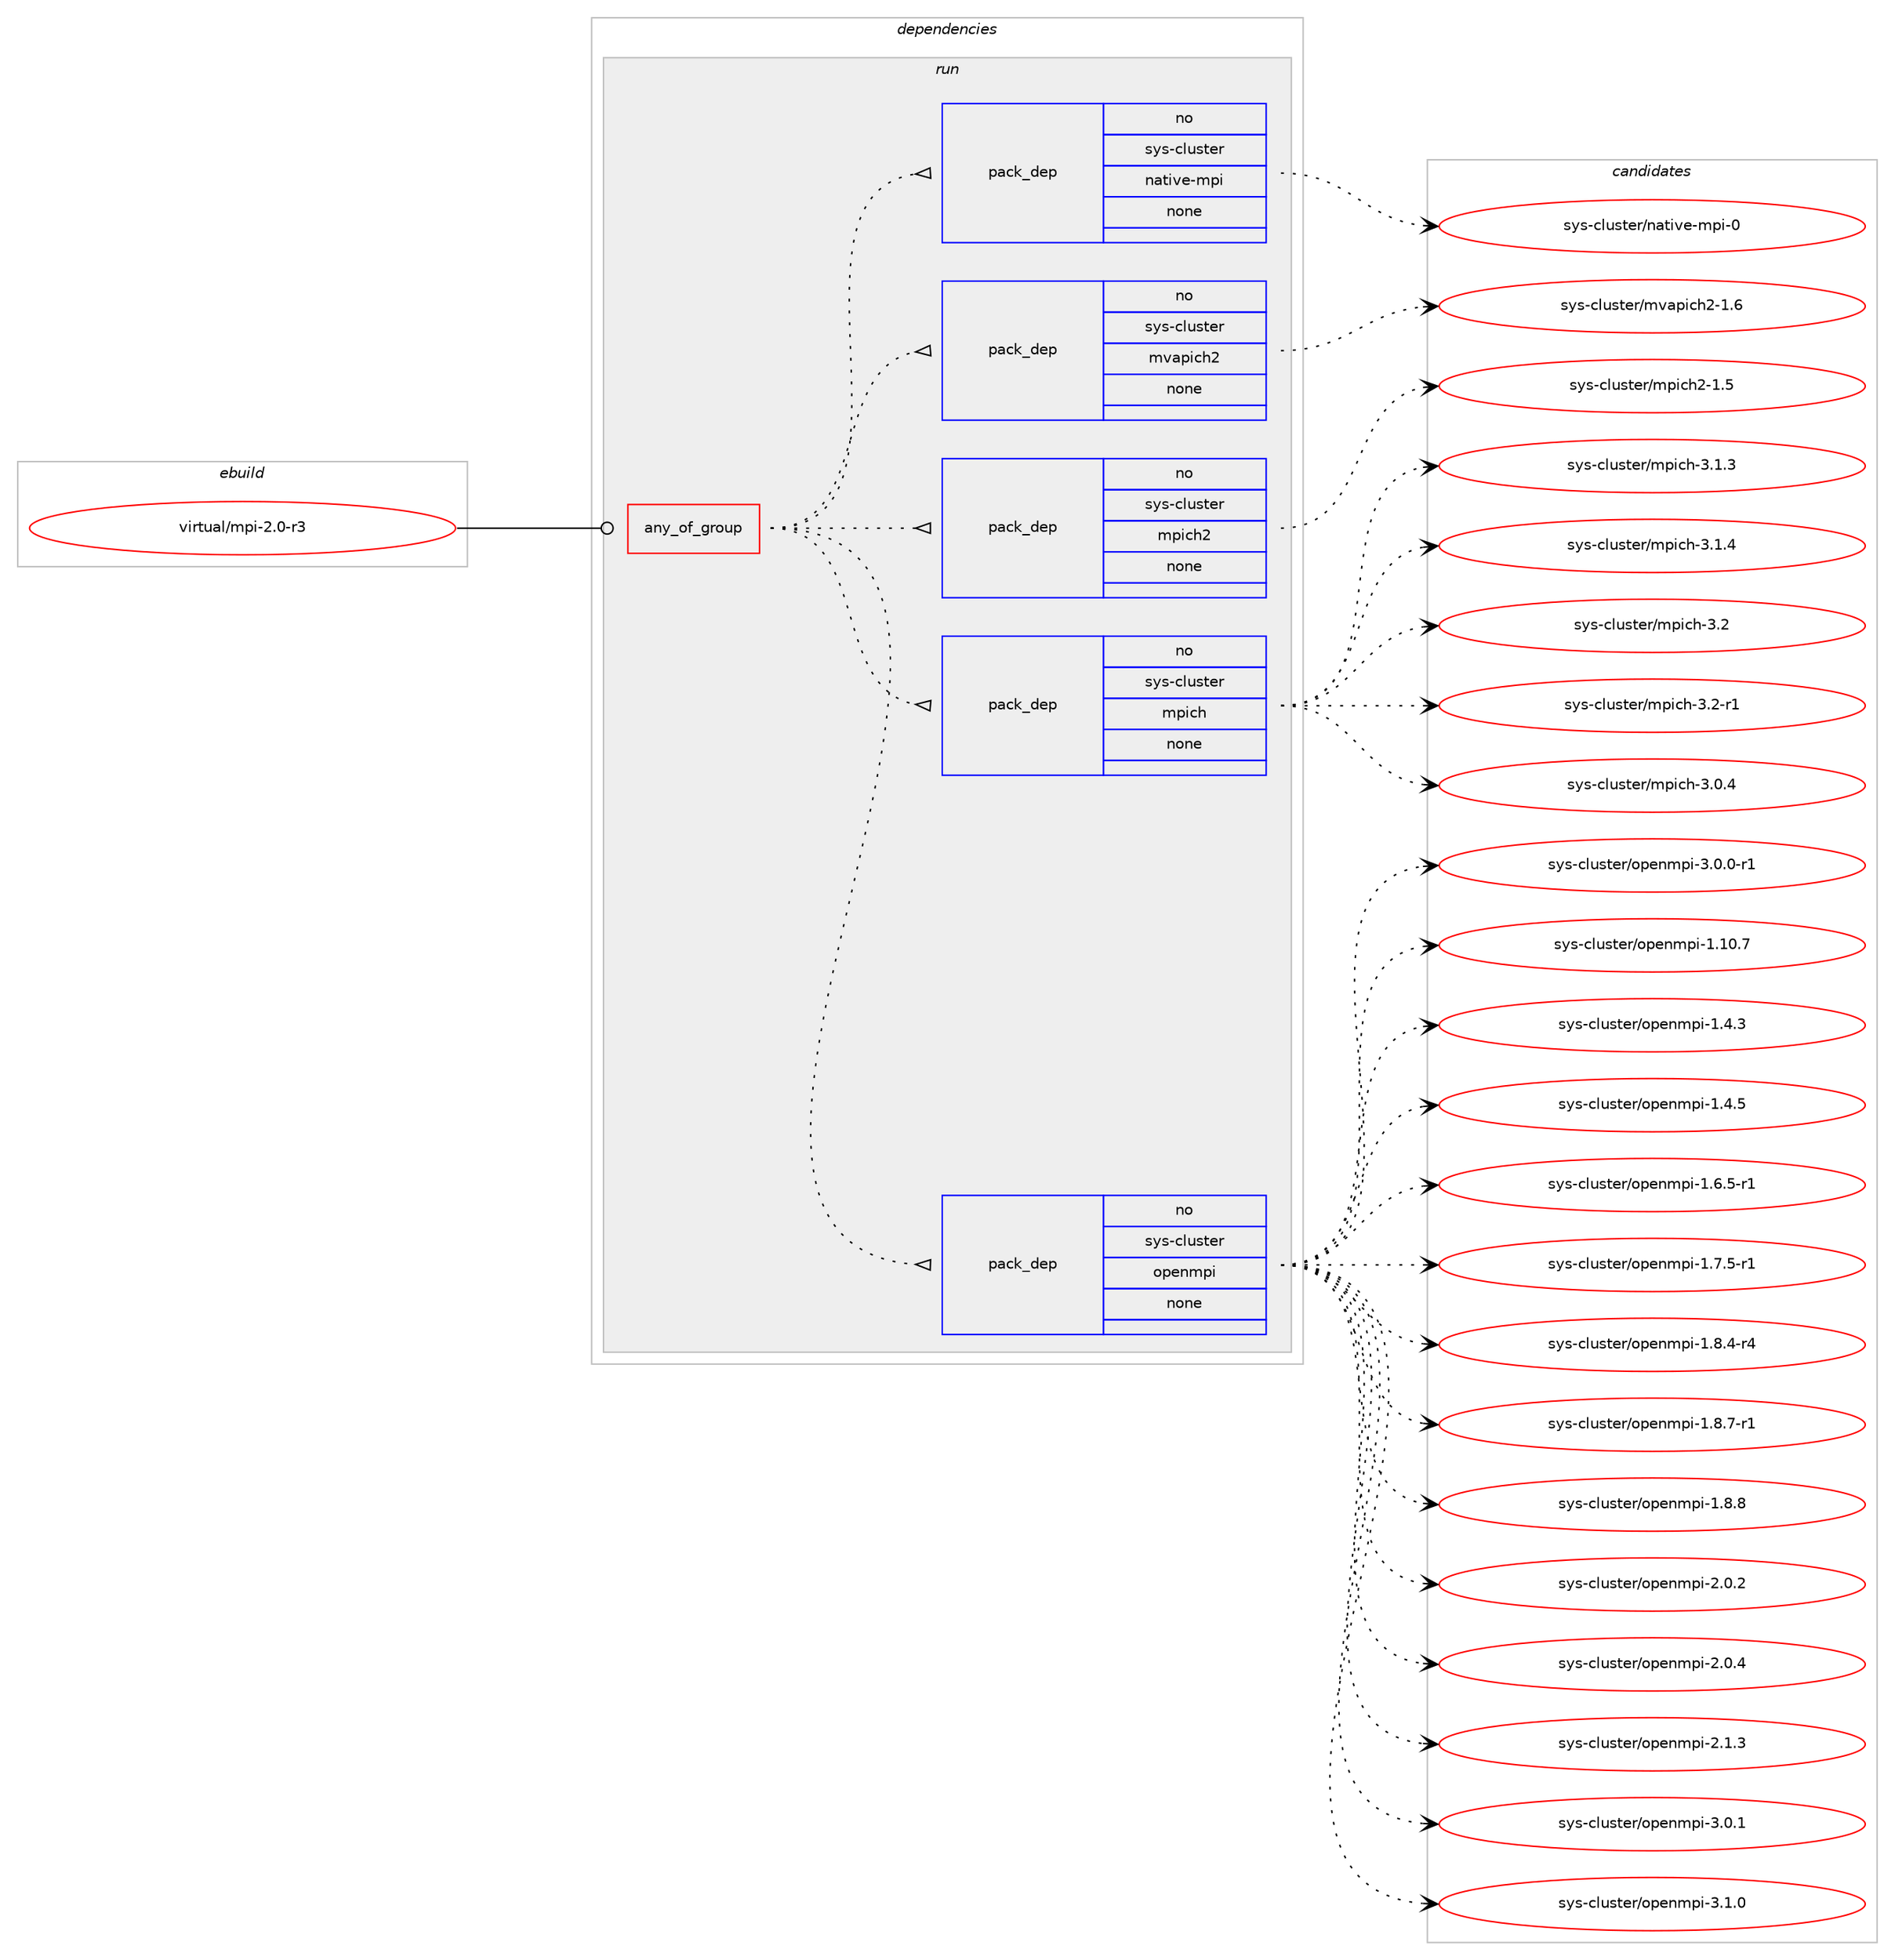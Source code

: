digraph prolog {

# *************
# Graph options
# *************

newrank=true;
concentrate=true;
compound=true;
graph [rankdir=LR,fontname=Helvetica,fontsize=10,ranksep=1.5];#, ranksep=2.5, nodesep=0.2];
edge  [arrowhead=vee];
node  [fontname=Helvetica,fontsize=10];

# **********
# The ebuild
# **********

subgraph cluster_leftcol {
color=gray;
rank=same;
label=<<i>ebuild</i>>;
id [label="virtual/mpi-2.0-r3", color=red, width=4, href="../virtual/mpi-2.0-r3.svg"];
}

# ****************
# The dependencies
# ****************

subgraph cluster_midcol {
color=gray;
label=<<i>dependencies</i>>;
subgraph cluster_compile {
fillcolor="#eeeeee";
style=filled;
label=<<i>compile</i>>;
}
subgraph cluster_compileandrun {
fillcolor="#eeeeee";
style=filled;
label=<<i>compile and run</i>>;
}
subgraph cluster_run {
fillcolor="#eeeeee";
style=filled;
label=<<i>run</i>>;
subgraph any29 {
dependency6618 [label=<<TABLE BORDER="0" CELLBORDER="1" CELLSPACING="0" CELLPADDING="4"><TR><TD CELLPADDING="10">any_of_group</TD></TR></TABLE>>, shape=none, color=red];subgraph pack6136 {
dependency6619 [label=<<TABLE BORDER="0" CELLBORDER="1" CELLSPACING="0" CELLPADDING="4" WIDTH="220"><TR><TD ROWSPAN="6" CELLPADDING="30">pack_dep</TD></TR><TR><TD WIDTH="110">no</TD></TR><TR><TD>sys-cluster</TD></TR><TR><TD>openmpi</TD></TR><TR><TD>none</TD></TR><TR><TD></TD></TR></TABLE>>, shape=none, color=blue];
}
dependency6618:e -> dependency6619:w [weight=20,style="dotted",arrowhead="oinv"];
subgraph pack6137 {
dependency6620 [label=<<TABLE BORDER="0" CELLBORDER="1" CELLSPACING="0" CELLPADDING="4" WIDTH="220"><TR><TD ROWSPAN="6" CELLPADDING="30">pack_dep</TD></TR><TR><TD WIDTH="110">no</TD></TR><TR><TD>sys-cluster</TD></TR><TR><TD>mpich</TD></TR><TR><TD>none</TD></TR><TR><TD></TD></TR></TABLE>>, shape=none, color=blue];
}
dependency6618:e -> dependency6620:w [weight=20,style="dotted",arrowhead="oinv"];
subgraph pack6138 {
dependency6621 [label=<<TABLE BORDER="0" CELLBORDER="1" CELLSPACING="0" CELLPADDING="4" WIDTH="220"><TR><TD ROWSPAN="6" CELLPADDING="30">pack_dep</TD></TR><TR><TD WIDTH="110">no</TD></TR><TR><TD>sys-cluster</TD></TR><TR><TD>mpich2</TD></TR><TR><TD>none</TD></TR><TR><TD></TD></TR></TABLE>>, shape=none, color=blue];
}
dependency6618:e -> dependency6621:w [weight=20,style="dotted",arrowhead="oinv"];
subgraph pack6139 {
dependency6622 [label=<<TABLE BORDER="0" CELLBORDER="1" CELLSPACING="0" CELLPADDING="4" WIDTH="220"><TR><TD ROWSPAN="6" CELLPADDING="30">pack_dep</TD></TR><TR><TD WIDTH="110">no</TD></TR><TR><TD>sys-cluster</TD></TR><TR><TD>mvapich2</TD></TR><TR><TD>none</TD></TR><TR><TD></TD></TR></TABLE>>, shape=none, color=blue];
}
dependency6618:e -> dependency6622:w [weight=20,style="dotted",arrowhead="oinv"];
subgraph pack6140 {
dependency6623 [label=<<TABLE BORDER="0" CELLBORDER="1" CELLSPACING="0" CELLPADDING="4" WIDTH="220"><TR><TD ROWSPAN="6" CELLPADDING="30">pack_dep</TD></TR><TR><TD WIDTH="110">no</TD></TR><TR><TD>sys-cluster</TD></TR><TR><TD>native-mpi</TD></TR><TR><TD>none</TD></TR><TR><TD></TD></TR></TABLE>>, shape=none, color=blue];
}
dependency6618:e -> dependency6623:w [weight=20,style="dotted",arrowhead="oinv"];
}
id:e -> dependency6618:w [weight=20,style="solid",arrowhead="odot"];
}
}

# **************
# The candidates
# **************

subgraph cluster_choices {
rank=same;
color=gray;
label=<<i>candidates</i>>;

subgraph choice6136 {
color=black;
nodesep=1;
choice1151211154599108117115116101114471111121011101091121054551464846484511449 [label="sys-cluster/openmpi-3.0.0-r1", color=red, width=4,href="../sys-cluster/openmpi-3.0.0-r1.svg"];
choice11512111545991081171151161011144711111210111010911210545494649484655 [label="sys-cluster/openmpi-1.10.7", color=red, width=4,href="../sys-cluster/openmpi-1.10.7.svg"];
choice115121115459910811711511610111447111112101110109112105454946524651 [label="sys-cluster/openmpi-1.4.3", color=red, width=4,href="../sys-cluster/openmpi-1.4.3.svg"];
choice115121115459910811711511610111447111112101110109112105454946524653 [label="sys-cluster/openmpi-1.4.5", color=red, width=4,href="../sys-cluster/openmpi-1.4.5.svg"];
choice1151211154599108117115116101114471111121011101091121054549465446534511449 [label="sys-cluster/openmpi-1.6.5-r1", color=red, width=4,href="../sys-cluster/openmpi-1.6.5-r1.svg"];
choice1151211154599108117115116101114471111121011101091121054549465546534511449 [label="sys-cluster/openmpi-1.7.5-r1", color=red, width=4,href="../sys-cluster/openmpi-1.7.5-r1.svg"];
choice1151211154599108117115116101114471111121011101091121054549465646524511452 [label="sys-cluster/openmpi-1.8.4-r4", color=red, width=4,href="../sys-cluster/openmpi-1.8.4-r4.svg"];
choice1151211154599108117115116101114471111121011101091121054549465646554511449 [label="sys-cluster/openmpi-1.8.7-r1", color=red, width=4,href="../sys-cluster/openmpi-1.8.7-r1.svg"];
choice115121115459910811711511610111447111112101110109112105454946564656 [label="sys-cluster/openmpi-1.8.8", color=red, width=4,href="../sys-cluster/openmpi-1.8.8.svg"];
choice115121115459910811711511610111447111112101110109112105455046484650 [label="sys-cluster/openmpi-2.0.2", color=red, width=4,href="../sys-cluster/openmpi-2.0.2.svg"];
choice115121115459910811711511610111447111112101110109112105455046484652 [label="sys-cluster/openmpi-2.0.4", color=red, width=4,href="../sys-cluster/openmpi-2.0.4.svg"];
choice115121115459910811711511610111447111112101110109112105455046494651 [label="sys-cluster/openmpi-2.1.3", color=red, width=4,href="../sys-cluster/openmpi-2.1.3.svg"];
choice115121115459910811711511610111447111112101110109112105455146484649 [label="sys-cluster/openmpi-3.0.1", color=red, width=4,href="../sys-cluster/openmpi-3.0.1.svg"];
choice115121115459910811711511610111447111112101110109112105455146494648 [label="sys-cluster/openmpi-3.1.0", color=red, width=4,href="../sys-cluster/openmpi-3.1.0.svg"];
dependency6619:e -> choice1151211154599108117115116101114471111121011101091121054551464846484511449:w [style=dotted,weight="100"];
dependency6619:e -> choice11512111545991081171151161011144711111210111010911210545494649484655:w [style=dotted,weight="100"];
dependency6619:e -> choice115121115459910811711511610111447111112101110109112105454946524651:w [style=dotted,weight="100"];
dependency6619:e -> choice115121115459910811711511610111447111112101110109112105454946524653:w [style=dotted,weight="100"];
dependency6619:e -> choice1151211154599108117115116101114471111121011101091121054549465446534511449:w [style=dotted,weight="100"];
dependency6619:e -> choice1151211154599108117115116101114471111121011101091121054549465546534511449:w [style=dotted,weight="100"];
dependency6619:e -> choice1151211154599108117115116101114471111121011101091121054549465646524511452:w [style=dotted,weight="100"];
dependency6619:e -> choice1151211154599108117115116101114471111121011101091121054549465646554511449:w [style=dotted,weight="100"];
dependency6619:e -> choice115121115459910811711511610111447111112101110109112105454946564656:w [style=dotted,weight="100"];
dependency6619:e -> choice115121115459910811711511610111447111112101110109112105455046484650:w [style=dotted,weight="100"];
dependency6619:e -> choice115121115459910811711511610111447111112101110109112105455046484652:w [style=dotted,weight="100"];
dependency6619:e -> choice115121115459910811711511610111447111112101110109112105455046494651:w [style=dotted,weight="100"];
dependency6619:e -> choice115121115459910811711511610111447111112101110109112105455146484649:w [style=dotted,weight="100"];
dependency6619:e -> choice115121115459910811711511610111447111112101110109112105455146494648:w [style=dotted,weight="100"];
}
subgraph choice6137 {
color=black;
nodesep=1;
choice11512111545991081171151161011144710911210599104455146484652 [label="sys-cluster/mpich-3.0.4", color=red, width=4,href="../sys-cluster/mpich-3.0.4.svg"];
choice11512111545991081171151161011144710911210599104455146494651 [label="sys-cluster/mpich-3.1.3", color=red, width=4,href="../sys-cluster/mpich-3.1.3.svg"];
choice11512111545991081171151161011144710911210599104455146494652 [label="sys-cluster/mpich-3.1.4", color=red, width=4,href="../sys-cluster/mpich-3.1.4.svg"];
choice1151211154599108117115116101114471091121059910445514650 [label="sys-cluster/mpich-3.2", color=red, width=4,href="../sys-cluster/mpich-3.2.svg"];
choice11512111545991081171151161011144710911210599104455146504511449 [label="sys-cluster/mpich-3.2-r1", color=red, width=4,href="../sys-cluster/mpich-3.2-r1.svg"];
dependency6620:e -> choice11512111545991081171151161011144710911210599104455146484652:w [style=dotted,weight="100"];
dependency6620:e -> choice11512111545991081171151161011144710911210599104455146494651:w [style=dotted,weight="100"];
dependency6620:e -> choice11512111545991081171151161011144710911210599104455146494652:w [style=dotted,weight="100"];
dependency6620:e -> choice1151211154599108117115116101114471091121059910445514650:w [style=dotted,weight="100"];
dependency6620:e -> choice11512111545991081171151161011144710911210599104455146504511449:w [style=dotted,weight="100"];
}
subgraph choice6138 {
color=black;
nodesep=1;
choice115121115459910811711511610111447109112105991045045494653 [label="sys-cluster/mpich2-1.5", color=red, width=4,href="../sys-cluster/mpich2-1.5.svg"];
dependency6621:e -> choice115121115459910811711511610111447109112105991045045494653:w [style=dotted,weight="100"];
}
subgraph choice6139 {
color=black;
nodesep=1;
choice11512111545991081171151161011144710911897112105991045045494654 [label="sys-cluster/mvapich2-1.6", color=red, width=4,href="../sys-cluster/mvapich2-1.6.svg"];
dependency6622:e -> choice11512111545991081171151161011144710911897112105991045045494654:w [style=dotted,weight="100"];
}
subgraph choice6140 {
color=black;
nodesep=1;
choice11512111545991081171151161011144711097116105118101451091121054548 [label="sys-cluster/native-mpi-0", color=red, width=4,href="../sys-cluster/native-mpi-0.svg"];
dependency6623:e -> choice11512111545991081171151161011144711097116105118101451091121054548:w [style=dotted,weight="100"];
}
}

}
